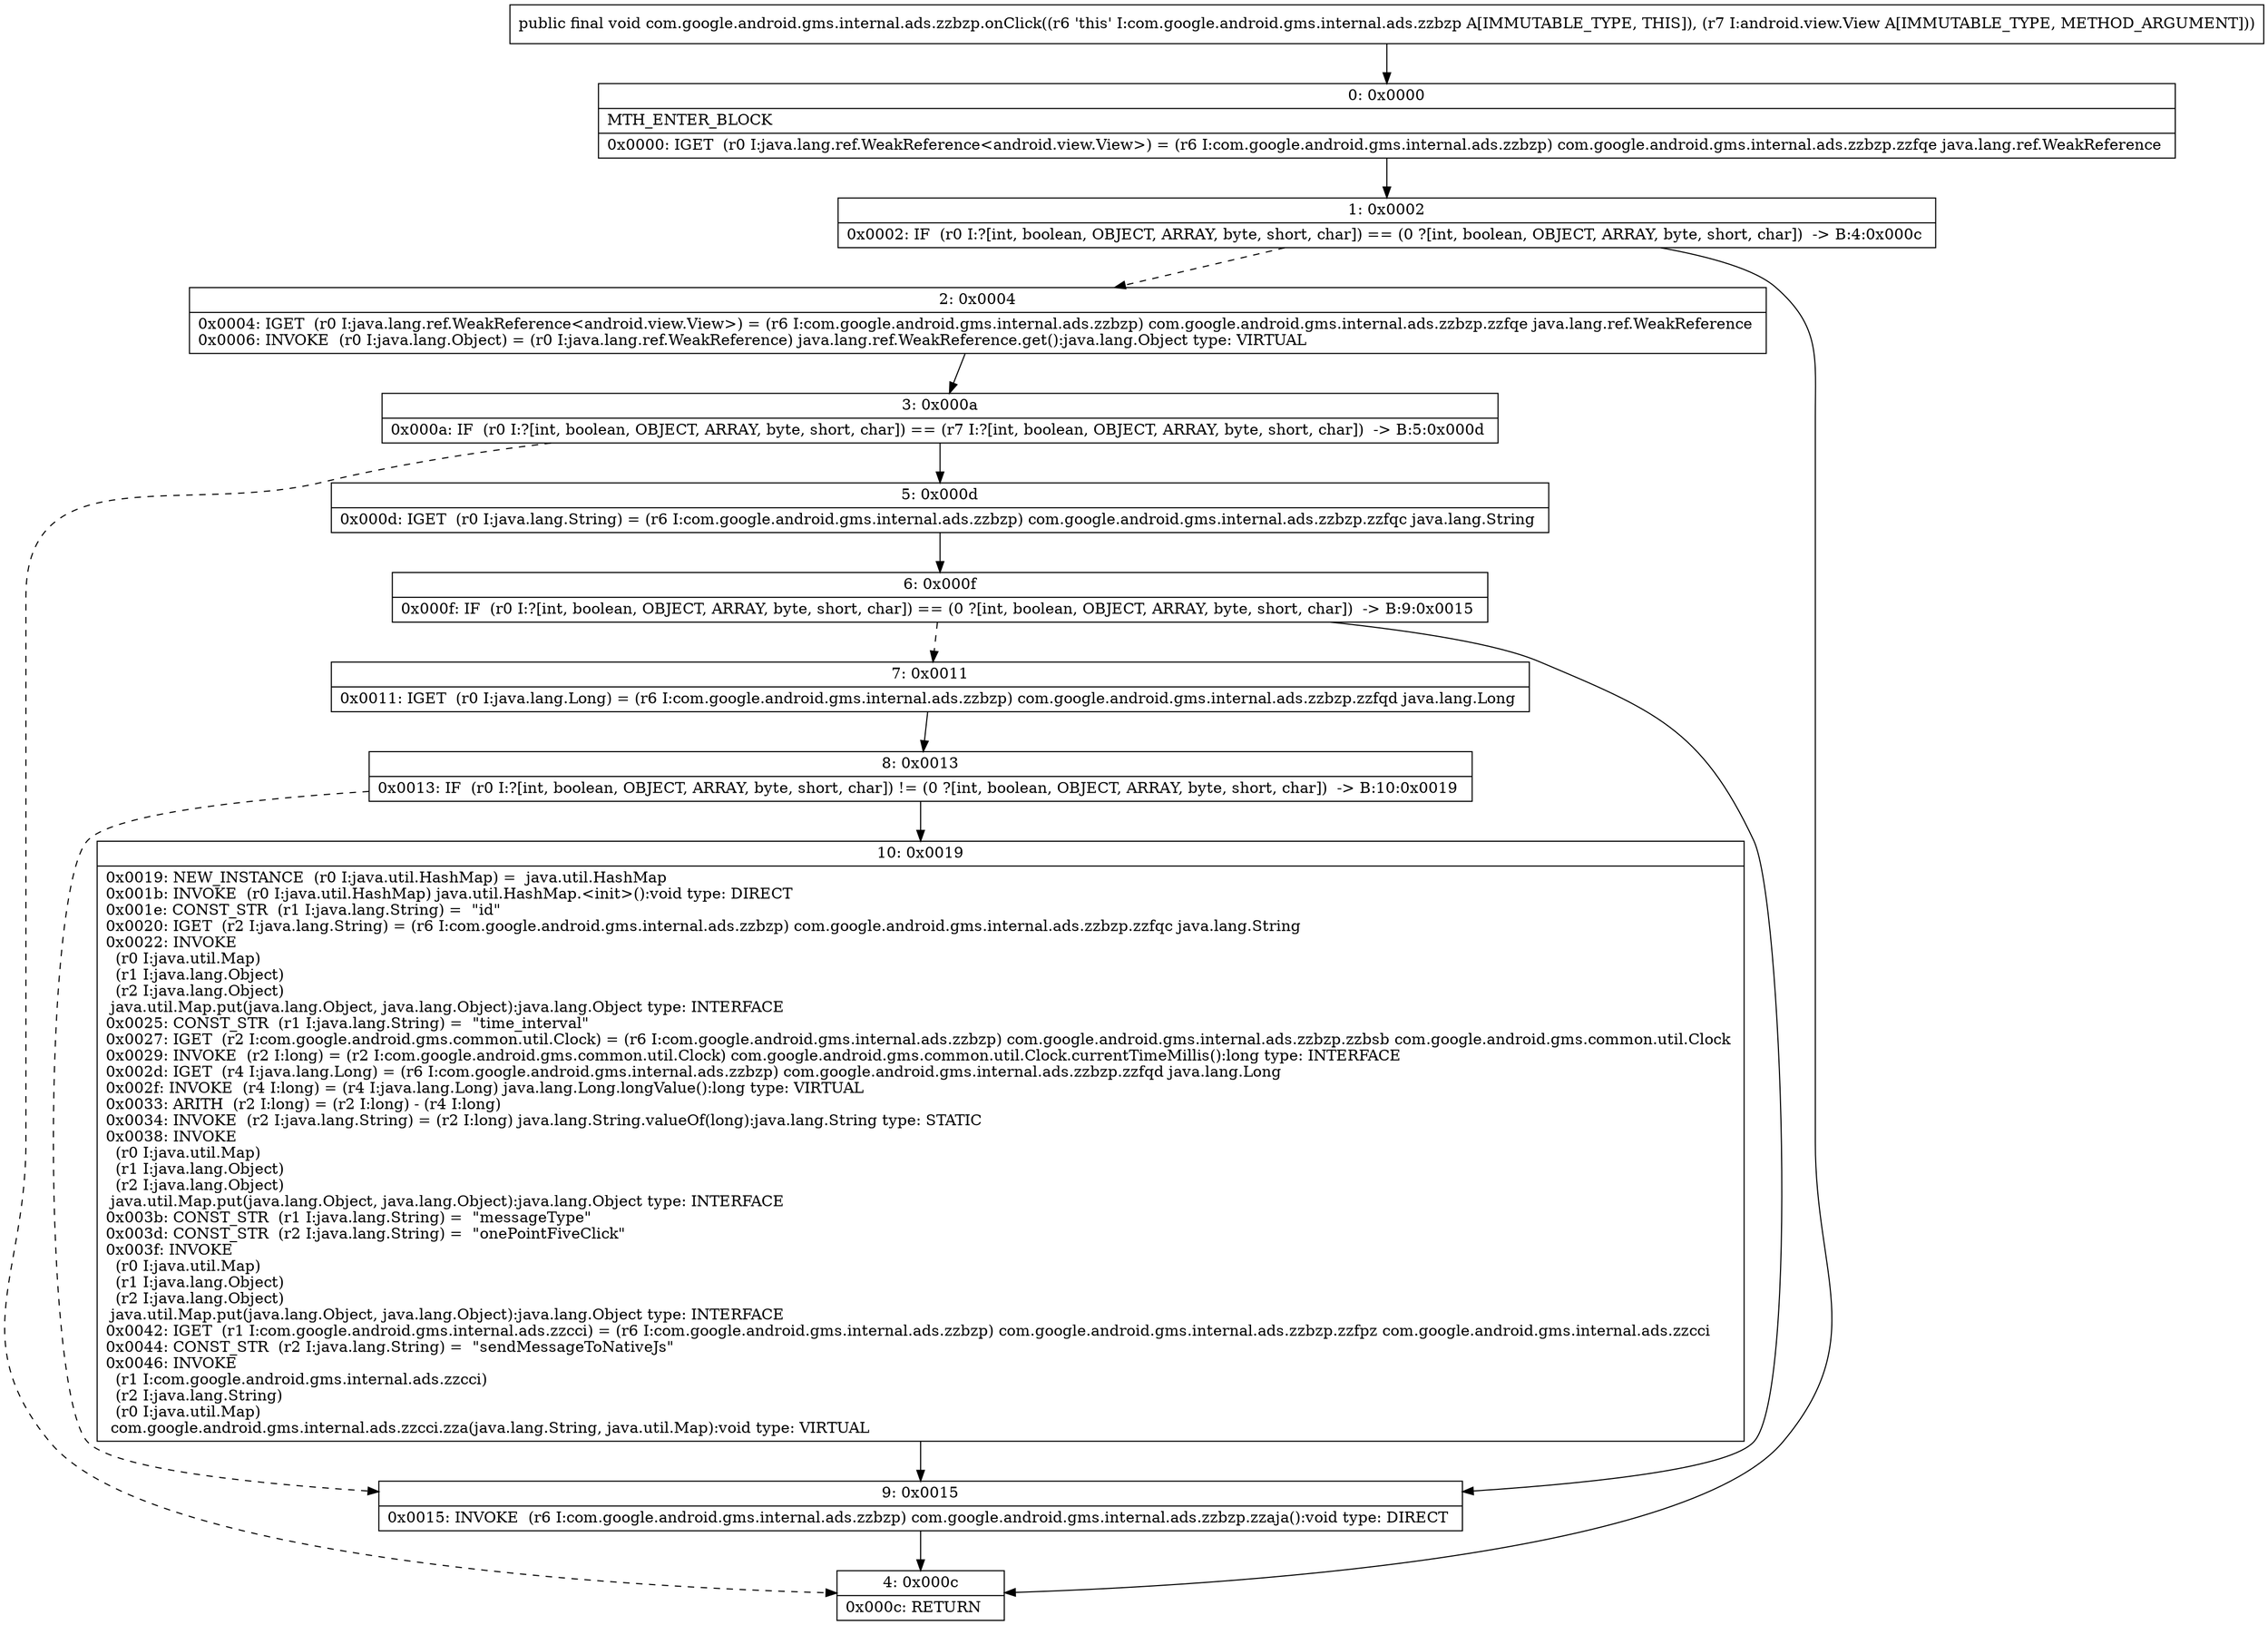 digraph "CFG forcom.google.android.gms.internal.ads.zzbzp.onClick(Landroid\/view\/View;)V" {
Node_0 [shape=record,label="{0\:\ 0x0000|MTH_ENTER_BLOCK\l|0x0000: IGET  (r0 I:java.lang.ref.WeakReference\<android.view.View\>) = (r6 I:com.google.android.gms.internal.ads.zzbzp) com.google.android.gms.internal.ads.zzbzp.zzfqe java.lang.ref.WeakReference \l}"];
Node_1 [shape=record,label="{1\:\ 0x0002|0x0002: IF  (r0 I:?[int, boolean, OBJECT, ARRAY, byte, short, char]) == (0 ?[int, boolean, OBJECT, ARRAY, byte, short, char])  \-\> B:4:0x000c \l}"];
Node_2 [shape=record,label="{2\:\ 0x0004|0x0004: IGET  (r0 I:java.lang.ref.WeakReference\<android.view.View\>) = (r6 I:com.google.android.gms.internal.ads.zzbzp) com.google.android.gms.internal.ads.zzbzp.zzfqe java.lang.ref.WeakReference \l0x0006: INVOKE  (r0 I:java.lang.Object) = (r0 I:java.lang.ref.WeakReference) java.lang.ref.WeakReference.get():java.lang.Object type: VIRTUAL \l}"];
Node_3 [shape=record,label="{3\:\ 0x000a|0x000a: IF  (r0 I:?[int, boolean, OBJECT, ARRAY, byte, short, char]) == (r7 I:?[int, boolean, OBJECT, ARRAY, byte, short, char])  \-\> B:5:0x000d \l}"];
Node_4 [shape=record,label="{4\:\ 0x000c|0x000c: RETURN   \l}"];
Node_5 [shape=record,label="{5\:\ 0x000d|0x000d: IGET  (r0 I:java.lang.String) = (r6 I:com.google.android.gms.internal.ads.zzbzp) com.google.android.gms.internal.ads.zzbzp.zzfqc java.lang.String \l}"];
Node_6 [shape=record,label="{6\:\ 0x000f|0x000f: IF  (r0 I:?[int, boolean, OBJECT, ARRAY, byte, short, char]) == (0 ?[int, boolean, OBJECT, ARRAY, byte, short, char])  \-\> B:9:0x0015 \l}"];
Node_7 [shape=record,label="{7\:\ 0x0011|0x0011: IGET  (r0 I:java.lang.Long) = (r6 I:com.google.android.gms.internal.ads.zzbzp) com.google.android.gms.internal.ads.zzbzp.zzfqd java.lang.Long \l}"];
Node_8 [shape=record,label="{8\:\ 0x0013|0x0013: IF  (r0 I:?[int, boolean, OBJECT, ARRAY, byte, short, char]) != (0 ?[int, boolean, OBJECT, ARRAY, byte, short, char])  \-\> B:10:0x0019 \l}"];
Node_9 [shape=record,label="{9\:\ 0x0015|0x0015: INVOKE  (r6 I:com.google.android.gms.internal.ads.zzbzp) com.google.android.gms.internal.ads.zzbzp.zzaja():void type: DIRECT \l}"];
Node_10 [shape=record,label="{10\:\ 0x0019|0x0019: NEW_INSTANCE  (r0 I:java.util.HashMap) =  java.util.HashMap \l0x001b: INVOKE  (r0 I:java.util.HashMap) java.util.HashMap.\<init\>():void type: DIRECT \l0x001e: CONST_STR  (r1 I:java.lang.String) =  \"id\" \l0x0020: IGET  (r2 I:java.lang.String) = (r6 I:com.google.android.gms.internal.ads.zzbzp) com.google.android.gms.internal.ads.zzbzp.zzfqc java.lang.String \l0x0022: INVOKE  \l  (r0 I:java.util.Map)\l  (r1 I:java.lang.Object)\l  (r2 I:java.lang.Object)\l java.util.Map.put(java.lang.Object, java.lang.Object):java.lang.Object type: INTERFACE \l0x0025: CONST_STR  (r1 I:java.lang.String) =  \"time_interval\" \l0x0027: IGET  (r2 I:com.google.android.gms.common.util.Clock) = (r6 I:com.google.android.gms.internal.ads.zzbzp) com.google.android.gms.internal.ads.zzbzp.zzbsb com.google.android.gms.common.util.Clock \l0x0029: INVOKE  (r2 I:long) = (r2 I:com.google.android.gms.common.util.Clock) com.google.android.gms.common.util.Clock.currentTimeMillis():long type: INTERFACE \l0x002d: IGET  (r4 I:java.lang.Long) = (r6 I:com.google.android.gms.internal.ads.zzbzp) com.google.android.gms.internal.ads.zzbzp.zzfqd java.lang.Long \l0x002f: INVOKE  (r4 I:long) = (r4 I:java.lang.Long) java.lang.Long.longValue():long type: VIRTUAL \l0x0033: ARITH  (r2 I:long) = (r2 I:long) \- (r4 I:long) \l0x0034: INVOKE  (r2 I:java.lang.String) = (r2 I:long) java.lang.String.valueOf(long):java.lang.String type: STATIC \l0x0038: INVOKE  \l  (r0 I:java.util.Map)\l  (r1 I:java.lang.Object)\l  (r2 I:java.lang.Object)\l java.util.Map.put(java.lang.Object, java.lang.Object):java.lang.Object type: INTERFACE \l0x003b: CONST_STR  (r1 I:java.lang.String) =  \"messageType\" \l0x003d: CONST_STR  (r2 I:java.lang.String) =  \"onePointFiveClick\" \l0x003f: INVOKE  \l  (r0 I:java.util.Map)\l  (r1 I:java.lang.Object)\l  (r2 I:java.lang.Object)\l java.util.Map.put(java.lang.Object, java.lang.Object):java.lang.Object type: INTERFACE \l0x0042: IGET  (r1 I:com.google.android.gms.internal.ads.zzcci) = (r6 I:com.google.android.gms.internal.ads.zzbzp) com.google.android.gms.internal.ads.zzbzp.zzfpz com.google.android.gms.internal.ads.zzcci \l0x0044: CONST_STR  (r2 I:java.lang.String) =  \"sendMessageToNativeJs\" \l0x0046: INVOKE  \l  (r1 I:com.google.android.gms.internal.ads.zzcci)\l  (r2 I:java.lang.String)\l  (r0 I:java.util.Map)\l com.google.android.gms.internal.ads.zzcci.zza(java.lang.String, java.util.Map):void type: VIRTUAL \l}"];
MethodNode[shape=record,label="{public final void com.google.android.gms.internal.ads.zzbzp.onClick((r6 'this' I:com.google.android.gms.internal.ads.zzbzp A[IMMUTABLE_TYPE, THIS]), (r7 I:android.view.View A[IMMUTABLE_TYPE, METHOD_ARGUMENT])) }"];
MethodNode -> Node_0;
Node_0 -> Node_1;
Node_1 -> Node_2[style=dashed];
Node_1 -> Node_4;
Node_2 -> Node_3;
Node_3 -> Node_4[style=dashed];
Node_3 -> Node_5;
Node_5 -> Node_6;
Node_6 -> Node_7[style=dashed];
Node_6 -> Node_9;
Node_7 -> Node_8;
Node_8 -> Node_9[style=dashed];
Node_8 -> Node_10;
Node_9 -> Node_4;
Node_10 -> Node_9;
}

